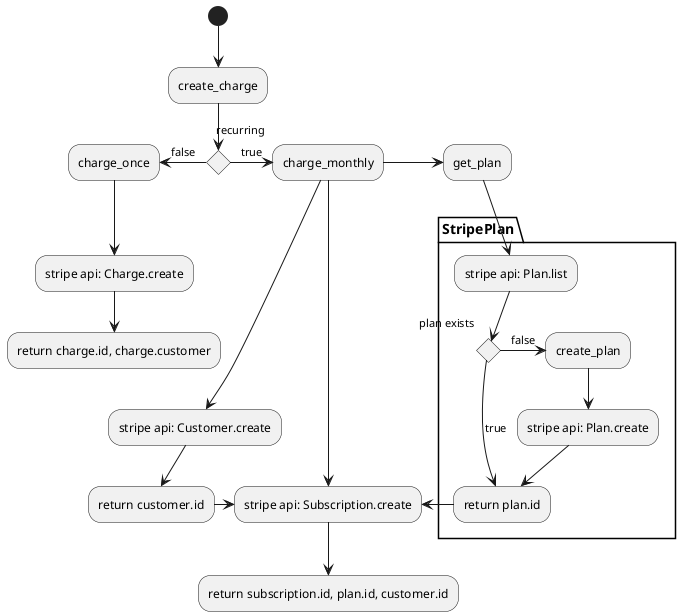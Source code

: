 @startuml
(*) -down-> "create_charge"
if "recurring" then
    -right->[true] "charge_monthly"
        "charge_monthly" -down-> "stripe api: Customer.create"
        "stripe api: Customer.create" -down-> "return customer.id"
        "charge_monthly" -down-> "stripe api: Subscription.create"
        "charge_monthly" -right-> "get_plan"
    partition StripePlan {
        -down-> "stripe api: Plan.list"
        if "plan exists" then
            -right->[false] "create_plan"
            -down->"stripe api: Plan.create"
            -down->"return plan.id"
        else
            -down->[true] "return plan.id"
        endif
    }
    "return customer.id" -right-> "stripe api: Subscription.create"
    "return plan.id" -right-> "stripe api: Subscription.create"
    "stripe api: Subscription.create" -down-> "return subscription.id, plan.id, customer.id"
else
    -left->[false] "charge_once"
    --> "stripe api: Charge.create"
    --> "return charge.id, charge.customer"
endif

@enduml
